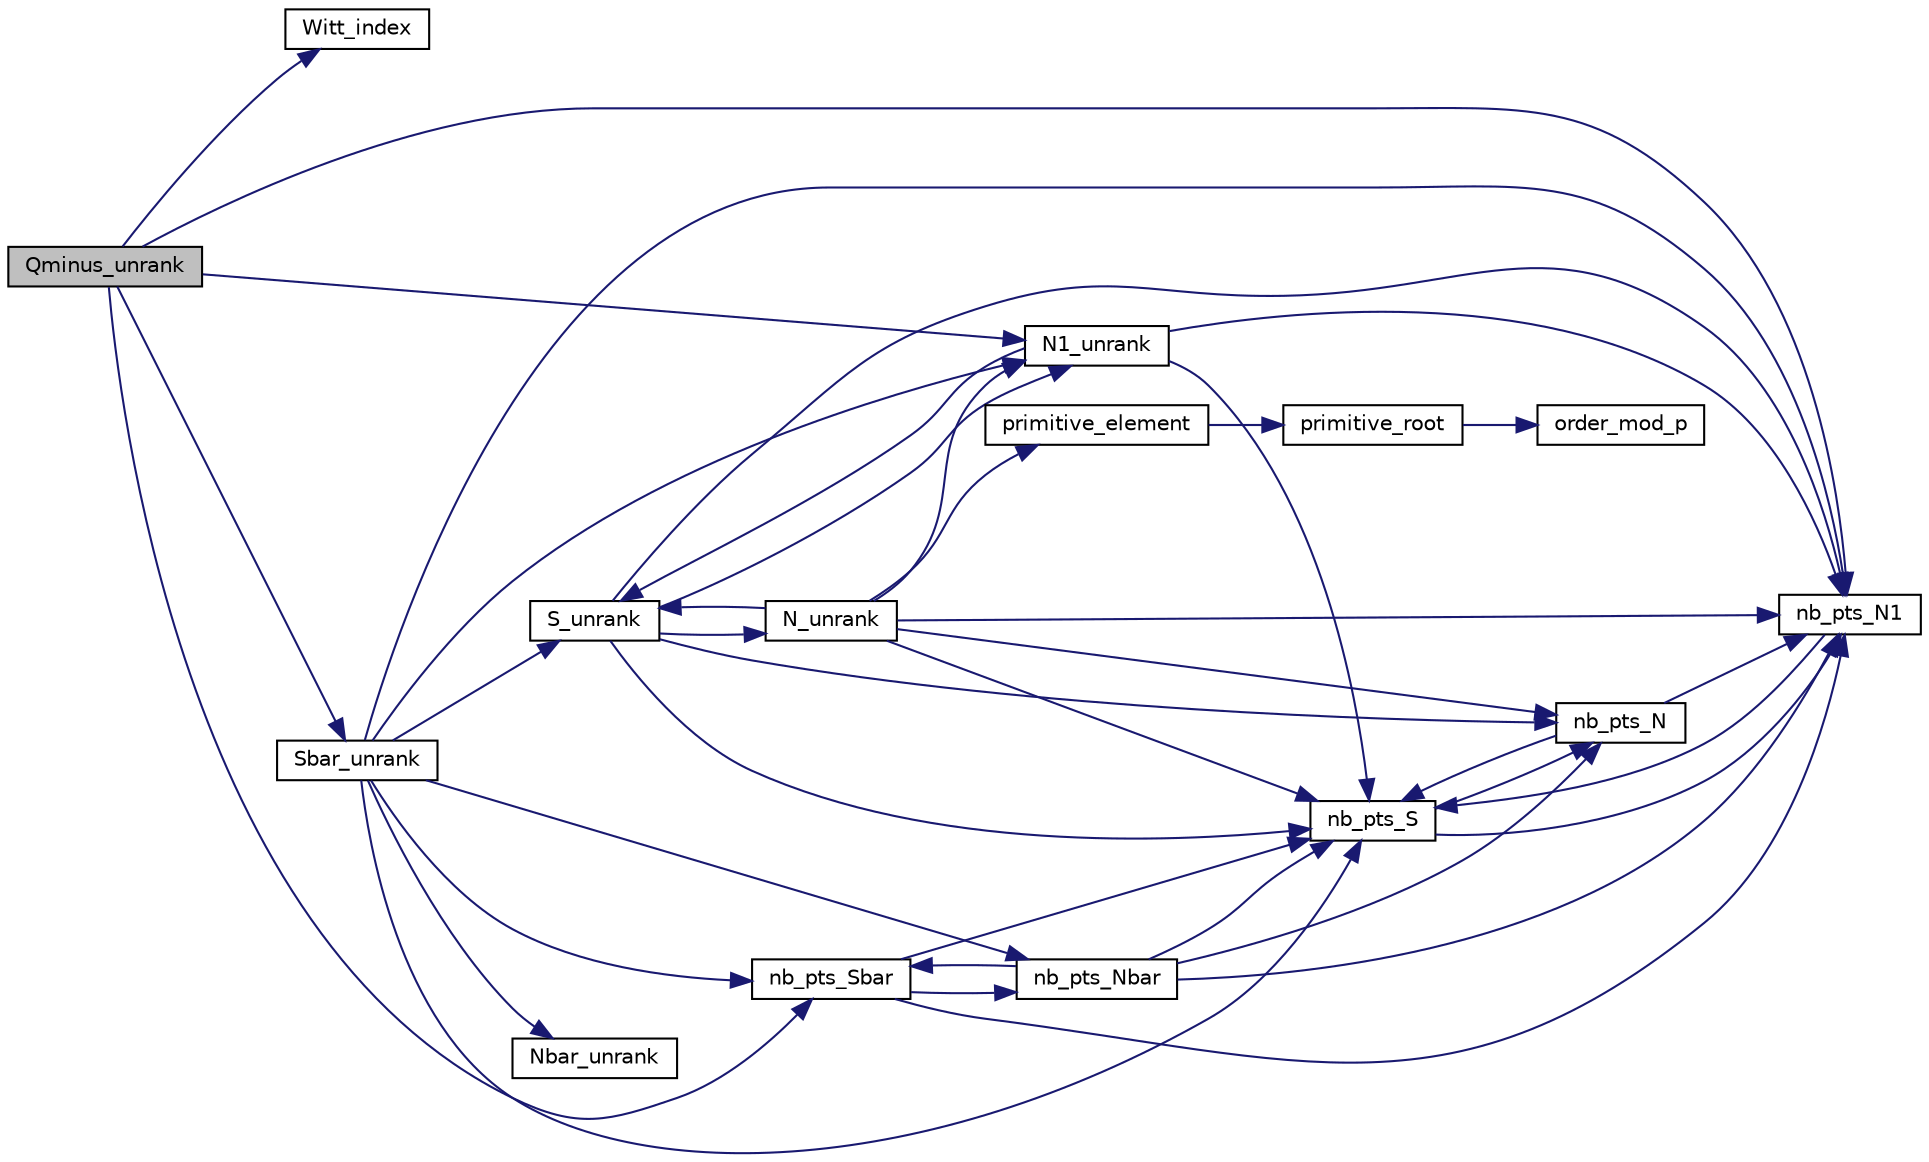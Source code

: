 digraph "Qminus_unrank"
{
  edge [fontname="Helvetica",fontsize="10",labelfontname="Helvetica",labelfontsize="10"];
  node [fontname="Helvetica",fontsize="10",shape=record];
  rankdir="LR";
  Node18667 [label="Qminus_unrank",height=0.2,width=0.4,color="black", fillcolor="grey75", style="filled", fontcolor="black"];
  Node18667 -> Node18668 [color="midnightblue",fontsize="10",style="solid",fontname="Helvetica"];
  Node18668 [label="Witt_index",height=0.2,width=0.4,color="black", fillcolor="white", style="filled",URL="$db/da0/lib_2foundations_2geometry_2orthogonal__points_8_c.html#ab3483ecb9859a6758f82b5327da50534"];
  Node18667 -> Node18669 [color="midnightblue",fontsize="10",style="solid",fontname="Helvetica"];
  Node18669 [label="nb_pts_Sbar",height=0.2,width=0.4,color="black", fillcolor="white", style="filled",URL="$db/da0/lib_2foundations_2geometry_2orthogonal__points_8_c.html#a986dda26505c9934c771578b084f67cc"];
  Node18669 -> Node18670 [color="midnightblue",fontsize="10",style="solid",fontname="Helvetica"];
  Node18670 [label="nb_pts_S",height=0.2,width=0.4,color="black", fillcolor="white", style="filled",URL="$db/da0/lib_2foundations_2geometry_2orthogonal__points_8_c.html#a9bc3dec6e722644d182738102c3e04f3"];
  Node18670 -> Node18671 [color="midnightblue",fontsize="10",style="solid",fontname="Helvetica"];
  Node18671 [label="nb_pts_N",height=0.2,width=0.4,color="black", fillcolor="white", style="filled",URL="$db/da0/lib_2foundations_2geometry_2orthogonal__points_8_c.html#a93e16898c27b1d1c0a6405a7b0615ba6"];
  Node18671 -> Node18670 [color="midnightblue",fontsize="10",style="solid",fontname="Helvetica"];
  Node18671 -> Node18672 [color="midnightblue",fontsize="10",style="solid",fontname="Helvetica"];
  Node18672 [label="nb_pts_N1",height=0.2,width=0.4,color="black", fillcolor="white", style="filled",URL="$db/da0/lib_2foundations_2geometry_2orthogonal__points_8_c.html#ae0f2e1c76523db67b4ec9629ccc35bc6"];
  Node18672 -> Node18670 [color="midnightblue",fontsize="10",style="solid",fontname="Helvetica"];
  Node18670 -> Node18672 [color="midnightblue",fontsize="10",style="solid",fontname="Helvetica"];
  Node18669 -> Node18673 [color="midnightblue",fontsize="10",style="solid",fontname="Helvetica"];
  Node18673 [label="nb_pts_Nbar",height=0.2,width=0.4,color="black", fillcolor="white", style="filled",URL="$db/da0/lib_2foundations_2geometry_2orthogonal__points_8_c.html#a51b4684a176c6841fd3cd6c34c684c2c"];
  Node18673 -> Node18669 [color="midnightblue",fontsize="10",style="solid",fontname="Helvetica"];
  Node18673 -> Node18671 [color="midnightblue",fontsize="10",style="solid",fontname="Helvetica"];
  Node18673 -> Node18670 [color="midnightblue",fontsize="10",style="solid",fontname="Helvetica"];
  Node18673 -> Node18672 [color="midnightblue",fontsize="10",style="solid",fontname="Helvetica"];
  Node18669 -> Node18672 [color="midnightblue",fontsize="10",style="solid",fontname="Helvetica"];
  Node18667 -> Node18674 [color="midnightblue",fontsize="10",style="solid",fontname="Helvetica"];
  Node18674 [label="Sbar_unrank",height=0.2,width=0.4,color="black", fillcolor="white", style="filled",URL="$db/da0/lib_2foundations_2geometry_2orthogonal__points_8_c.html#a65d9b9ccfff12dd92f4f4e8360701c98"];
  Node18674 -> Node18669 [color="midnightblue",fontsize="10",style="solid",fontname="Helvetica"];
  Node18674 -> Node18670 [color="midnightblue",fontsize="10",style="solid",fontname="Helvetica"];
  Node18674 -> Node18675 [color="midnightblue",fontsize="10",style="solid",fontname="Helvetica"];
  Node18675 [label="S_unrank",height=0.2,width=0.4,color="black", fillcolor="white", style="filled",URL="$db/da0/lib_2foundations_2geometry_2orthogonal__points_8_c.html#a18964a35af25f1b4a85f4eaeb1543d92"];
  Node18675 -> Node18670 [color="midnightblue",fontsize="10",style="solid",fontname="Helvetica"];
  Node18675 -> Node18671 [color="midnightblue",fontsize="10",style="solid",fontname="Helvetica"];
  Node18675 -> Node18672 [color="midnightblue",fontsize="10",style="solid",fontname="Helvetica"];
  Node18675 -> Node18676 [color="midnightblue",fontsize="10",style="solid",fontname="Helvetica"];
  Node18676 [label="N_unrank",height=0.2,width=0.4,color="black", fillcolor="white", style="filled",URL="$db/da0/lib_2foundations_2geometry_2orthogonal__points_8_c.html#ab79724bd19da3bc1b383550113f9d7aa"];
  Node18676 -> Node18670 [color="midnightblue",fontsize="10",style="solid",fontname="Helvetica"];
  Node18676 -> Node18671 [color="midnightblue",fontsize="10",style="solid",fontname="Helvetica"];
  Node18676 -> Node18675 [color="midnightblue",fontsize="10",style="solid",fontname="Helvetica"];
  Node18676 -> Node18672 [color="midnightblue",fontsize="10",style="solid",fontname="Helvetica"];
  Node18676 -> Node18677 [color="midnightblue",fontsize="10",style="solid",fontname="Helvetica"];
  Node18677 [label="N1_unrank",height=0.2,width=0.4,color="black", fillcolor="white", style="filled",URL="$db/da0/lib_2foundations_2geometry_2orthogonal__points_8_c.html#aa9427e27f7f207c1baff3a34cc5d78cf"];
  Node18677 -> Node18670 [color="midnightblue",fontsize="10",style="solid",fontname="Helvetica"];
  Node18677 -> Node18672 [color="midnightblue",fontsize="10",style="solid",fontname="Helvetica"];
  Node18677 -> Node18675 [color="midnightblue",fontsize="10",style="solid",fontname="Helvetica"];
  Node18676 -> Node18678 [color="midnightblue",fontsize="10",style="solid",fontname="Helvetica"];
  Node18678 [label="primitive_element",height=0.2,width=0.4,color="black", fillcolor="white", style="filled",URL="$db/da0/lib_2foundations_2geometry_2orthogonal__points_8_c.html#a97350390ec02c8cd9f54751708e28768"];
  Node18678 -> Node18679 [color="midnightblue",fontsize="10",style="solid",fontname="Helvetica"];
  Node18679 [label="primitive_root",height=0.2,width=0.4,color="black", fillcolor="white", style="filled",URL="$de/dc5/algebra__and__number__theory_8h.html#a0b6f7619d12ff2c4e60b852b820b0972"];
  Node18679 -> Node18680 [color="midnightblue",fontsize="10",style="solid",fontname="Helvetica"];
  Node18680 [label="order_mod_p",height=0.2,width=0.4,color="black", fillcolor="white", style="filled",URL="$df/dda/number__theory_8_c.html#aa38aa7e68ab81726a4462995135456b2"];
  Node18675 -> Node18677 [color="midnightblue",fontsize="10",style="solid",fontname="Helvetica"];
  Node18674 -> Node18673 [color="midnightblue",fontsize="10",style="solid",fontname="Helvetica"];
  Node18674 -> Node18672 [color="midnightblue",fontsize="10",style="solid",fontname="Helvetica"];
  Node18674 -> Node18681 [color="midnightblue",fontsize="10",style="solid",fontname="Helvetica"];
  Node18681 [label="Nbar_unrank",height=0.2,width=0.4,color="black", fillcolor="white", style="filled",URL="$db/da0/lib_2foundations_2geometry_2orthogonal__points_8_c.html#ad641d8fb061c898a2c18266e263fb278"];
  Node18674 -> Node18677 [color="midnightblue",fontsize="10",style="solid",fontname="Helvetica"];
  Node18667 -> Node18672 [color="midnightblue",fontsize="10",style="solid",fontname="Helvetica"];
  Node18667 -> Node18677 [color="midnightblue",fontsize="10",style="solid",fontname="Helvetica"];
}
